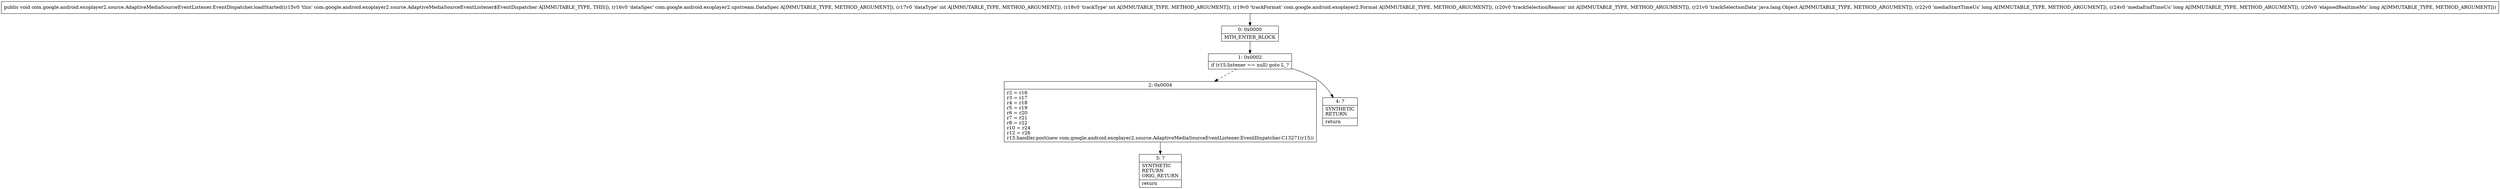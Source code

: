 digraph "CFG forcom.google.android.exoplayer2.source.AdaptiveMediaSourceEventListener.EventDispatcher.loadStarted(Lcom\/google\/android\/exoplayer2\/upstream\/DataSpec;IILcom\/google\/android\/exoplayer2\/Format;ILjava\/lang\/Object;JJJ)V" {
Node_0 [shape=record,label="{0\:\ 0x0000|MTH_ENTER_BLOCK\l}"];
Node_1 [shape=record,label="{1\:\ 0x0002|if (r15.listener == null) goto L_?\l}"];
Node_2 [shape=record,label="{2\:\ 0x0004|r2 = r16\lr3 = r17\lr4 = r18\lr5 = r19\lr6 = r20\lr7 = r21\lr8 = r22\lr10 = r24\lr12 = r26\lr15.handler.post(new com.google.android.exoplayer2.source.AdaptiveMediaSourceEventListener.EventDispatcher.C13271(r15))\l}"];
Node_3 [shape=record,label="{3\:\ ?|SYNTHETIC\lRETURN\lORIG_RETURN\l|return\l}"];
Node_4 [shape=record,label="{4\:\ ?|SYNTHETIC\lRETURN\l|return\l}"];
MethodNode[shape=record,label="{public void com.google.android.exoplayer2.source.AdaptiveMediaSourceEventListener.EventDispatcher.loadStarted((r15v0 'this' com.google.android.exoplayer2.source.AdaptiveMediaSourceEventListener$EventDispatcher A[IMMUTABLE_TYPE, THIS]), (r16v0 'dataSpec' com.google.android.exoplayer2.upstream.DataSpec A[IMMUTABLE_TYPE, METHOD_ARGUMENT]), (r17v0 'dataType' int A[IMMUTABLE_TYPE, METHOD_ARGUMENT]), (r18v0 'trackType' int A[IMMUTABLE_TYPE, METHOD_ARGUMENT]), (r19v0 'trackFormat' com.google.android.exoplayer2.Format A[IMMUTABLE_TYPE, METHOD_ARGUMENT]), (r20v0 'trackSelectionReason' int A[IMMUTABLE_TYPE, METHOD_ARGUMENT]), (r21v0 'trackSelectionData' java.lang.Object A[IMMUTABLE_TYPE, METHOD_ARGUMENT]), (r22v0 'mediaStartTimeUs' long A[IMMUTABLE_TYPE, METHOD_ARGUMENT]), (r24v0 'mediaEndTimeUs' long A[IMMUTABLE_TYPE, METHOD_ARGUMENT]), (r26v0 'elapsedRealtimeMs' long A[IMMUTABLE_TYPE, METHOD_ARGUMENT])) }"];
MethodNode -> Node_0;
Node_0 -> Node_1;
Node_1 -> Node_2[style=dashed];
Node_1 -> Node_4;
Node_2 -> Node_3;
}


